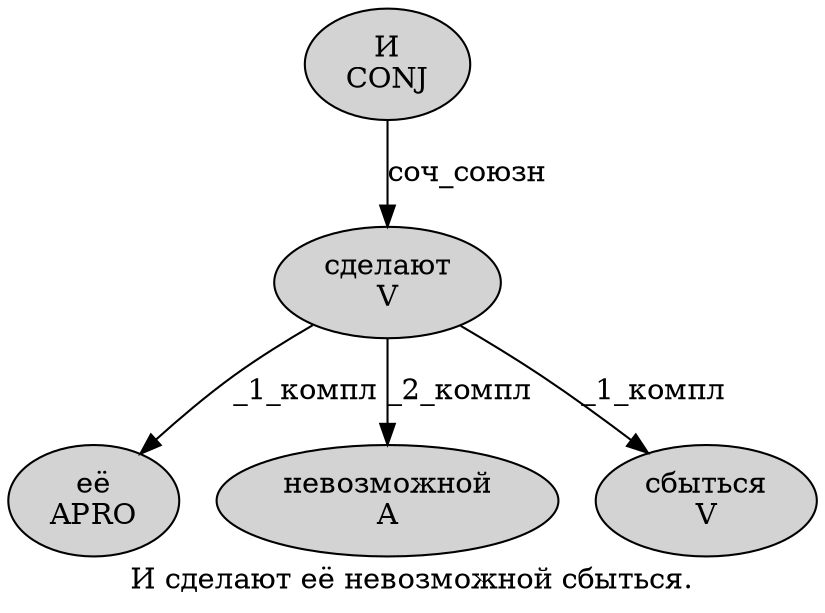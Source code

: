 digraph SENTENCE_350 {
	graph [label="И сделают её невозможной сбыться."]
	node [style=filled]
		0 [label="И
CONJ" color="" fillcolor=lightgray penwidth=1 shape=ellipse]
		1 [label="сделают
V" color="" fillcolor=lightgray penwidth=1 shape=ellipse]
		2 [label="её
APRO" color="" fillcolor=lightgray penwidth=1 shape=ellipse]
		3 [label="невозможной
A" color="" fillcolor=lightgray penwidth=1 shape=ellipse]
		4 [label="сбыться
V" color="" fillcolor=lightgray penwidth=1 shape=ellipse]
			1 -> 2 [label="_1_компл"]
			1 -> 3 [label="_2_компл"]
			1 -> 4 [label="_1_компл"]
			0 -> 1 [label="соч_союзн"]
}